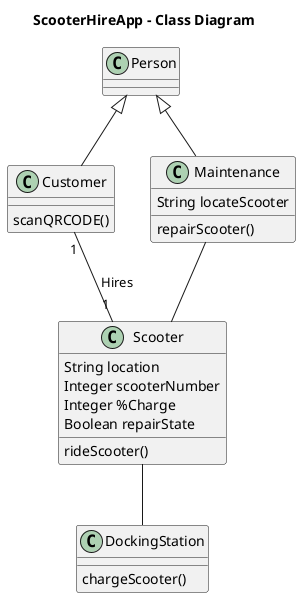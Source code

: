 @startuml
title ScooterHireApp - Class Diagram

class Person {
  
}
class Customer {
scanQRCODE()
}
class Maintenance {
String locateScooter
repairScooter()
}
class DockingStation {
chargeScooter()
}


class Scooter {
String location
Integer scooterNumber
Integer %Charge
Boolean repairState
rideScooter()

}

Person <|-- Customer
Person <|-- Maintenance

Customer "1" -- "1" Scooter : Hires
Maintenance -- Scooter



Scooter -- DockingStation


@enduml